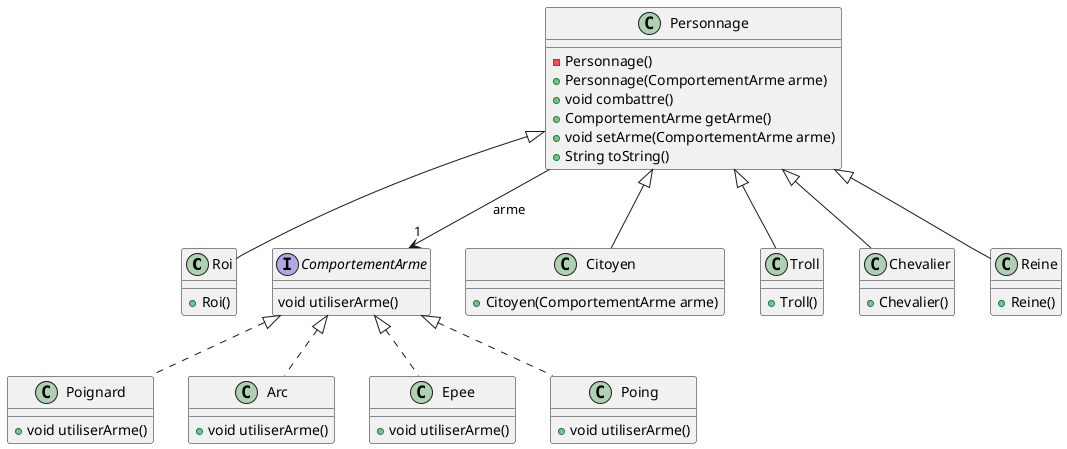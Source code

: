 @startuml
class Roi [[java:Roi]] {
	+Roi()
}
class Personnage [[java:Personnage]] {
}
Personnage <|-- Roi
class Poignard [[java:comportements.arme.impl.Poignard]] {
	+void utiliserArme()
}
interface ComportementArme [[java:comportements.arme.ComportementArme]] {
}
ComportementArme <|.. Poignard
abstract class Personnage [[java:Personnage]] {
	-Personnage()
	+Personnage(ComportementArme arme)
	+void combattre()
	+ComportementArme getArme()
	+void setArme(ComportementArme arme)
	+String toString()
}
class ComportementArme [[java:comportements.arme.ComportementArme]] {
}
Personnage --> "1" ComportementArme : arme
interface ComportementArme [[java:comportements.arme.ComportementArme]] {
	void utiliserArme()
}
class Arc [[java:comportements.arme.impl.Arc]] {
	+void utiliserArme()
}
interface ComportementArme [[java:comportements.arme.ComportementArme]] {
}
ComportementArme <|.. Arc
class Epee [[java:comportements.arme.impl.Epee]] {
	+void utiliserArme()
}
interface ComportementArme [[java:comportements.arme.ComportementArme]] {
}
ComportementArme <|.. Epee
class Citoyen [[java:Citoyen]] {
	+Citoyen(ComportementArme arme)
}
class Personnage [[java:Personnage]] {
}
Personnage <|-- Citoyen
class Troll [[java:Troll]] {
	+Troll()
}
class Personnage [[java:Personnage]] {
}
Personnage <|-- Troll
class Chevalier [[java:Chevalier]] {
	+Chevalier()
}
class Personnage [[java:Personnage]] {
}
Personnage <|-- Chevalier
class Reine [[java:Reine]] {
	+Reine()
}
class Personnage [[java:Personnage]] {
}
Personnage <|-- Reine
class Poing [[java:comportements.arme.impl.Poing]] {
	+void utiliserArme()
}
interface ComportementArme [[java:comportements.arme.ComportementArme]] {
}
ComportementArme <|.. Poing

@enduml